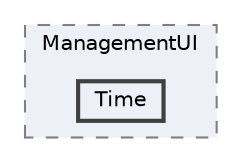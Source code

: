 digraph "102_Management_UI/ManagementUI/Time"
{
 // LATEX_PDF_SIZE
  bgcolor="transparent";
  edge [fontname=Helvetica,fontsize=10,labelfontname=Helvetica,labelfontsize=10];
  node [fontname=Helvetica,fontsize=10,shape=box,height=0.2,width=0.4];
  compound=true
  subgraph clusterdir_8430662fc7104e9e9c97425b67dc77bd {
    graph [ bgcolor="#edf0f7", pencolor="grey50", label="ManagementUI", fontname=Helvetica,fontsize=10 style="filled,dashed", URL="dir_8430662fc7104e9e9c97425b67dc77bd.html",tooltip=""]
  dir_692f2529d0408a9b07115b061961b711 [label="Time", fillcolor="#edf0f7", color="grey25", style="filled,bold", URL="dir_692f2529d0408a9b07115b061961b711.html",tooltip=""];
  }
}
